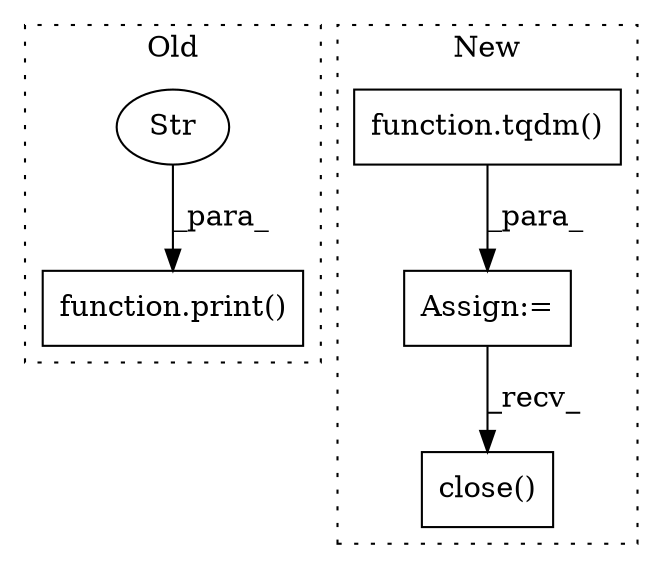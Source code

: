 digraph G {
subgraph cluster0 {
1 [label="function.print()" a="75" s="1533,1563" l="6,1" shape="box"];
3 [label="Str" a="66" s="1539" l="24" shape="ellipse"];
label = "Old";
style="dotted";
}
subgraph cluster1 {
2 [label="close()" a="75" s="1414" l="20" shape="box"];
4 [label="function.tqdm()" a="75" s="1096" l="61" shape="box"];
5 [label="Assign:=" a="68" s="1093" l="3" shape="box"];
label = "New";
style="dotted";
}
3 -> 1 [label="_para_"];
4 -> 5 [label="_para_"];
5 -> 2 [label="_recv_"];
}